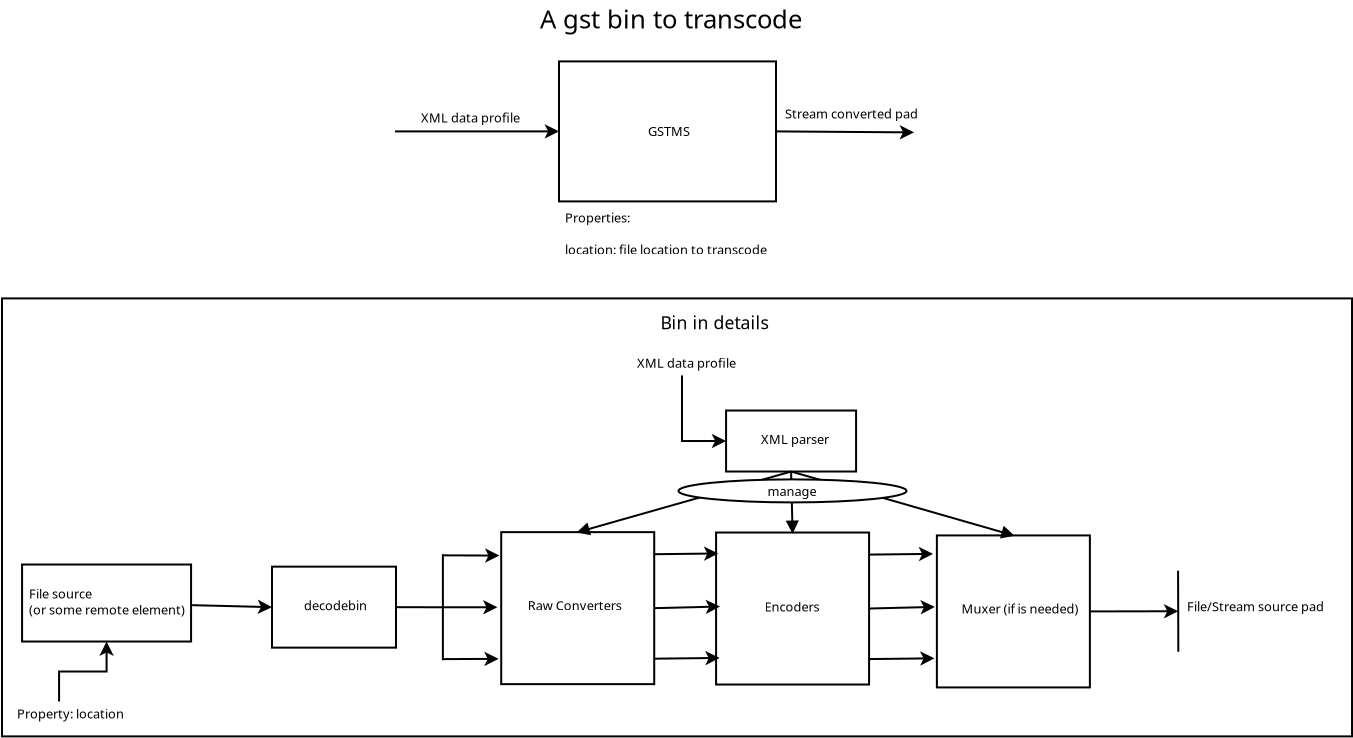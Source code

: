 <?xml version="1.0" encoding="UTF-8"?>
<dia:diagram xmlns:dia="http://www.lysator.liu.se/~alla/dia/">
  <dia:layer name="Background" visible="true">
    <dia:object type="Standard - Box" version="0" id="O0">
      <dia:attribute name="obj_pos">
        <dia:point val="-5.4,16.85"/>
      </dia:attribute>
      <dia:attribute name="obj_bb">
        <dia:rectangle val="-5.45,16.8;62.15,38.8"/>
      </dia:attribute>
      <dia:attribute name="elem_corner">
        <dia:point val="-5.4,16.85"/>
      </dia:attribute>
      <dia:attribute name="elem_width">
        <dia:real val="67.5"/>
      </dia:attribute>
      <dia:attribute name="elem_height">
        <dia:real val="21.9"/>
      </dia:attribute>
      <dia:attribute name="show_background">
        <dia:boolean val="true"/>
      </dia:attribute>
    </dia:object>
    <dia:object type="Standard - Line" version="0" id="O1">
      <dia:attribute name="obj_pos">
        <dia:point val="14.3,32.288"/>
      </dia:attribute>
      <dia:attribute name="obj_bb">
        <dia:rectangle val="14.25,32.237;16.694,32.344"/>
      </dia:attribute>
      <dia:attribute name="conn_endpoints">
        <dia:point val="14.3,32.288"/>
        <dia:point val="16.644,32.294"/>
      </dia:attribute>
      <dia:attribute name="numcp">
        <dia:int val="1"/>
      </dia:attribute>
      <dia:connections>
        <dia:connection handle="0" to="O18" connection="4"/>
        <dia:connection handle="1" to="O2" connection="0"/>
      </dia:connections>
    </dia:object>
    <dia:object type="Standard - Line" version="0" id="O2">
      <dia:attribute name="obj_pos">
        <dia:point val="16.644,29.644"/>
      </dia:attribute>
      <dia:attribute name="obj_bb">
        <dia:rectangle val="16.594,29.594;16.694,34.994"/>
      </dia:attribute>
      <dia:attribute name="conn_endpoints">
        <dia:point val="16.644,29.644"/>
        <dia:point val="16.644,34.944"/>
      </dia:attribute>
      <dia:attribute name="numcp">
        <dia:int val="1"/>
      </dia:attribute>
    </dia:object>
    <dia:object type="Standard - Line" version="0" id="O3">
      <dia:attribute name="obj_pos">
        <dia:point val="16.631,29.697"/>
      </dia:attribute>
      <dia:attribute name="obj_bb">
        <dia:rectangle val="16.581,29.209;19.521,30.21"/>
      </dia:attribute>
      <dia:attribute name="conn_endpoints">
        <dia:point val="16.631,29.697"/>
        <dia:point val="19.469,29.709"/>
      </dia:attribute>
      <dia:attribute name="numcp">
        <dia:int val="1"/>
      </dia:attribute>
      <dia:attribute name="end_arrow">
        <dia:enum val="22"/>
      </dia:attribute>
      <dia:attribute name="end_arrow_length">
        <dia:real val="0.5"/>
      </dia:attribute>
      <dia:attribute name="end_arrow_width">
        <dia:real val="0.5"/>
      </dia:attribute>
    </dia:object>
    <dia:object type="Standard - Line" version="0" id="O4">
      <dia:attribute name="obj_pos">
        <dia:point val="16.644,32.294"/>
      </dia:attribute>
      <dia:attribute name="obj_bb">
        <dia:rectangle val="16.594,31.792;19.421,32.792"/>
      </dia:attribute>
      <dia:attribute name="conn_endpoints">
        <dia:point val="16.644,32.294"/>
        <dia:point val="19.371,32.292"/>
      </dia:attribute>
      <dia:attribute name="numcp">
        <dia:int val="1"/>
      </dia:attribute>
      <dia:attribute name="end_arrow">
        <dia:enum val="22"/>
      </dia:attribute>
      <dia:attribute name="end_arrow_length">
        <dia:real val="0.5"/>
      </dia:attribute>
      <dia:attribute name="end_arrow_width">
        <dia:real val="0.5"/>
      </dia:attribute>
      <dia:connections>
        <dia:connection handle="0" to="O2" connection="0"/>
      </dia:connections>
    </dia:object>
    <dia:object type="Standard - Line" version="0" id="O5">
      <dia:attribute name="obj_pos">
        <dia:point val="16.675,34.885"/>
      </dia:attribute>
      <dia:attribute name="obj_bb">
        <dia:rectangle val="16.625,34.372;19.484,35.372"/>
      </dia:attribute>
      <dia:attribute name="conn_endpoints">
        <dia:point val="16.675,34.885"/>
        <dia:point val="19.431,34.872"/>
      </dia:attribute>
      <dia:attribute name="numcp">
        <dia:int val="1"/>
      </dia:attribute>
      <dia:attribute name="end_arrow">
        <dia:enum val="22"/>
      </dia:attribute>
      <dia:attribute name="end_arrow_length">
        <dia:real val="0.5"/>
      </dia:attribute>
      <dia:attribute name="end_arrow_width">
        <dia:real val="0.5"/>
      </dia:attribute>
    </dia:object>
    <dia:object type="Standard - Text" version="1" id="O6">
      <dia:attribute name="obj_pos">
        <dia:point val="21.5,3.35"/>
      </dia:attribute>
      <dia:attribute name="obj_bb">
        <dia:rectangle val="21.5,2.265;34.375,4.143"/>
      </dia:attribute>
      <dia:attribute name="text">
        <dia:composite type="text">
          <dia:attribute name="string">
            <dia:string>#A gst bin to transcode#</dia:string>
          </dia:attribute>
          <dia:attribute name="font">
            <dia:font family="sans" style="0" name="Helvetica"/>
          </dia:attribute>
          <dia:attribute name="height">
            <dia:real val="1.6"/>
          </dia:attribute>
          <dia:attribute name="pos">
            <dia:point val="21.5,3.35"/>
          </dia:attribute>
          <dia:attribute name="color">
            <dia:color val="#000000"/>
          </dia:attribute>
          <dia:attribute name="alignment">
            <dia:enum val="0"/>
          </dia:attribute>
        </dia:composite>
      </dia:attribute>
      <dia:attribute name="valign">
        <dia:enum val="3"/>
      </dia:attribute>
    </dia:object>
    <dia:object type="Standard - Box" version="0" id="O7">
      <dia:attribute name="obj_pos">
        <dia:point val="22.45,5"/>
      </dia:attribute>
      <dia:attribute name="obj_bb">
        <dia:rectangle val="22.4,4.95;33.35,12.05"/>
      </dia:attribute>
      <dia:attribute name="elem_corner">
        <dia:point val="22.45,5"/>
      </dia:attribute>
      <dia:attribute name="elem_width">
        <dia:real val="10.85"/>
      </dia:attribute>
      <dia:attribute name="elem_height">
        <dia:real val="7.0"/>
      </dia:attribute>
      <dia:attribute name="show_background">
        <dia:boolean val="true"/>
      </dia:attribute>
    </dia:object>
    <dia:object type="Standard - Text" version="1" id="O8">
      <dia:attribute name="obj_pos">
        <dia:point val="22.75,13.05"/>
      </dia:attribute>
      <dia:attribute name="obj_bb">
        <dia:rectangle val="22.75,12.555;32.7,15.182"/>
      </dia:attribute>
      <dia:attribute name="text">
        <dia:composite type="text">
          <dia:attribute name="string">
            <dia:string>#Properties:

location: file location to transcode#</dia:string>
          </dia:attribute>
          <dia:attribute name="font">
            <dia:font family="sans" style="0" name="Helvetica"/>
          </dia:attribute>
          <dia:attribute name="height">
            <dia:real val="0.8"/>
          </dia:attribute>
          <dia:attribute name="pos">
            <dia:point val="22.75,13.05"/>
          </dia:attribute>
          <dia:attribute name="color">
            <dia:color val="#000000"/>
          </dia:attribute>
          <dia:attribute name="alignment">
            <dia:enum val="0"/>
          </dia:attribute>
        </dia:composite>
      </dia:attribute>
      <dia:attribute name="valign">
        <dia:enum val="3"/>
      </dia:attribute>
    </dia:object>
    <dia:object type="Standard - Line" version="0" id="O9">
      <dia:attribute name="obj_pos">
        <dia:point val="14.25,8.5"/>
      </dia:attribute>
      <dia:attribute name="obj_bb">
        <dia:rectangle val="14.2,8;22.5,9"/>
      </dia:attribute>
      <dia:attribute name="conn_endpoints">
        <dia:point val="14.25,8.5"/>
        <dia:point val="22.45,8.5"/>
      </dia:attribute>
      <dia:attribute name="numcp">
        <dia:int val="1"/>
      </dia:attribute>
      <dia:attribute name="end_arrow">
        <dia:enum val="22"/>
      </dia:attribute>
      <dia:attribute name="end_arrow_length">
        <dia:real val="0.5"/>
      </dia:attribute>
      <dia:attribute name="end_arrow_width">
        <dia:real val="0.5"/>
      </dia:attribute>
      <dia:connections>
        <dia:connection handle="1" to="O7" connection="3"/>
      </dia:connections>
    </dia:object>
    <dia:object type="Standard - Text" version="1" id="O10">
      <dia:attribute name="obj_pos">
        <dia:point val="15.55,8.05"/>
      </dia:attribute>
      <dia:attribute name="obj_bb">
        <dia:rectangle val="15.55,7.508;20.305,8.447"/>
      </dia:attribute>
      <dia:attribute name="text">
        <dia:composite type="text">
          <dia:attribute name="string">
            <dia:string>#XML data profile#</dia:string>
          </dia:attribute>
          <dia:attribute name="font">
            <dia:font family="sans" style="0" name="Helvetica"/>
          </dia:attribute>
          <dia:attribute name="height">
            <dia:real val="0.8"/>
          </dia:attribute>
          <dia:attribute name="pos">
            <dia:point val="15.55,8.05"/>
          </dia:attribute>
          <dia:attribute name="color">
            <dia:color val="#000000"/>
          </dia:attribute>
          <dia:attribute name="alignment">
            <dia:enum val="0"/>
          </dia:attribute>
        </dia:composite>
      </dia:attribute>
      <dia:attribute name="valign">
        <dia:enum val="3"/>
      </dia:attribute>
    </dia:object>
    <dia:object type="Standard - Line" version="0" id="O11">
      <dia:attribute name="obj_pos">
        <dia:point val="33.3,8.5"/>
      </dia:attribute>
      <dia:attribute name="obj_bb">
        <dia:rectangle val="33.25,8.05;40.254,9.05"/>
      </dia:attribute>
      <dia:attribute name="conn_endpoints">
        <dia:point val="33.3,8.5"/>
        <dia:point val="40.2,8.55"/>
      </dia:attribute>
      <dia:attribute name="numcp">
        <dia:int val="1"/>
      </dia:attribute>
      <dia:attribute name="end_arrow">
        <dia:enum val="22"/>
      </dia:attribute>
      <dia:attribute name="end_arrow_length">
        <dia:real val="0.5"/>
      </dia:attribute>
      <dia:attribute name="end_arrow_width">
        <dia:real val="0.5"/>
      </dia:attribute>
      <dia:connections>
        <dia:connection handle="0" to="O7" connection="4"/>
      </dia:connections>
    </dia:object>
    <dia:object type="Standard - Text" version="1" id="O12">
      <dia:attribute name="obj_pos">
        <dia:point val="33.75,7.85"/>
      </dia:attribute>
      <dia:attribute name="obj_bb">
        <dia:rectangle val="33.75,7.308;40.278,8.248"/>
      </dia:attribute>
      <dia:attribute name="text">
        <dia:composite type="text">
          <dia:attribute name="string">
            <dia:string>#Stream converted pad#</dia:string>
          </dia:attribute>
          <dia:attribute name="font">
            <dia:font family="sans" style="0" name="Helvetica"/>
          </dia:attribute>
          <dia:attribute name="height">
            <dia:real val="0.8"/>
          </dia:attribute>
          <dia:attribute name="pos">
            <dia:point val="33.75,7.85"/>
          </dia:attribute>
          <dia:attribute name="color">
            <dia:color val="#000000"/>
          </dia:attribute>
          <dia:attribute name="alignment">
            <dia:enum val="0"/>
          </dia:attribute>
        </dia:composite>
      </dia:attribute>
      <dia:attribute name="valign">
        <dia:enum val="3"/>
      </dia:attribute>
    </dia:object>
    <dia:object type="Standard - Text" version="1" id="O13">
      <dia:attribute name="obj_pos">
        <dia:point val="27.525,18.387"/>
      </dia:attribute>
      <dia:attribute name="obj_bb">
        <dia:rectangle val="27.525,17.642;32.718,18.933"/>
      </dia:attribute>
      <dia:attribute name="text">
        <dia:composite type="text">
          <dia:attribute name="string">
            <dia:string>#Bin in details#</dia:string>
          </dia:attribute>
          <dia:attribute name="font">
            <dia:font family="sans" style="0" name="Helvetica"/>
          </dia:attribute>
          <dia:attribute name="height">
            <dia:real val="1.1"/>
          </dia:attribute>
          <dia:attribute name="pos">
            <dia:point val="27.525,18.387"/>
          </dia:attribute>
          <dia:attribute name="color">
            <dia:color val="#000000"/>
          </dia:attribute>
          <dia:attribute name="alignment">
            <dia:enum val="0"/>
          </dia:attribute>
        </dia:composite>
      </dia:attribute>
      <dia:attribute name="valign">
        <dia:enum val="3"/>
      </dia:attribute>
    </dia:object>
    <dia:object type="Standard - Text" version="1" id="O14">
      <dia:attribute name="obj_pos">
        <dia:point val="26.35,20.312"/>
      </dia:attribute>
      <dia:attribute name="obj_bb">
        <dia:rectangle val="26.35,19.77;31.105,20.71"/>
      </dia:attribute>
      <dia:attribute name="text">
        <dia:composite type="text">
          <dia:attribute name="string">
            <dia:string>#XML data profile#</dia:string>
          </dia:attribute>
          <dia:attribute name="font">
            <dia:font family="sans" style="0" name="Helvetica"/>
          </dia:attribute>
          <dia:attribute name="height">
            <dia:real val="0.8"/>
          </dia:attribute>
          <dia:attribute name="pos">
            <dia:point val="26.35,20.312"/>
          </dia:attribute>
          <dia:attribute name="color">
            <dia:color val="#000000"/>
          </dia:attribute>
          <dia:attribute name="alignment">
            <dia:enum val="0"/>
          </dia:attribute>
        </dia:composite>
      </dia:attribute>
      <dia:attribute name="valign">
        <dia:enum val="3"/>
      </dia:attribute>
    </dia:object>
    <dia:object type="Standard - ZigZagLine" version="1" id="O15">
      <dia:attribute name="obj_pos">
        <dia:point val="28.6,20.7"/>
      </dia:attribute>
      <dia:attribute name="obj_bb">
        <dia:rectangle val="28.55,20.7;30.854,24.481"/>
      </dia:attribute>
      <dia:attribute name="orth_points">
        <dia:point val="28.6,20.7"/>
        <dia:point val="28.6,20.7"/>
        <dia:point val="28.6,23.981"/>
        <dia:point val="30.804,23.981"/>
      </dia:attribute>
      <dia:attribute name="orth_orient">
        <dia:enum val="0"/>
        <dia:enum val="1"/>
        <dia:enum val="0"/>
      </dia:attribute>
      <dia:attribute name="autorouting">
        <dia:boolean val="false"/>
      </dia:attribute>
      <dia:attribute name="end_arrow">
        <dia:enum val="22"/>
      </dia:attribute>
      <dia:attribute name="end_arrow_length">
        <dia:real val="0.5"/>
      </dia:attribute>
      <dia:attribute name="end_arrow_width">
        <dia:real val="0.5"/>
      </dia:attribute>
      <dia:connections>
        <dia:connection handle="1" to="O23" connection="3"/>
      </dia:connections>
    </dia:object>
    <dia:object type="Standard - Box" version="0" id="O16">
      <dia:attribute name="obj_pos">
        <dia:point val="-4.396,30.156"/>
      </dia:attribute>
      <dia:attribute name="obj_bb">
        <dia:rectangle val="-4.446,30.106;4.104,34.056"/>
      </dia:attribute>
      <dia:attribute name="elem_corner">
        <dia:point val="-4.396,30.156"/>
      </dia:attribute>
      <dia:attribute name="elem_width">
        <dia:real val="8.45"/>
      </dia:attribute>
      <dia:attribute name="elem_height">
        <dia:real val="3.85"/>
      </dia:attribute>
      <dia:attribute name="show_background">
        <dia:boolean val="true"/>
      </dia:attribute>
    </dia:object>
    <dia:object type="Standard - Text" version="1" id="O17">
      <dia:attribute name="obj_pos">
        <dia:point val="-4.046,31.856"/>
      </dia:attribute>
      <dia:attribute name="obj_bb">
        <dia:rectangle val="-4.046,31.314;3.659,33.054"/>
      </dia:attribute>
      <dia:attribute name="text">
        <dia:composite type="text">
          <dia:attribute name="string">
            <dia:string>#File source
(or some remote element)#</dia:string>
          </dia:attribute>
          <dia:attribute name="font">
            <dia:font family="sans" style="0" name="Helvetica"/>
          </dia:attribute>
          <dia:attribute name="height">
            <dia:real val="0.8"/>
          </dia:attribute>
          <dia:attribute name="pos">
            <dia:point val="-4.046,31.856"/>
          </dia:attribute>
          <dia:attribute name="color">
            <dia:color val="#000000"/>
          </dia:attribute>
          <dia:attribute name="alignment">
            <dia:enum val="0"/>
          </dia:attribute>
        </dia:composite>
      </dia:attribute>
      <dia:attribute name="valign">
        <dia:enum val="3"/>
      </dia:attribute>
    </dia:object>
    <dia:group>
      <dia:object type="Standard - Box" version="0" id="O18">
        <dia:attribute name="obj_pos">
          <dia:point val="8.1,30.262"/>
        </dia:attribute>
        <dia:attribute name="obj_bb">
          <dia:rectangle val="8.05,30.212;14.35,34.362"/>
        </dia:attribute>
        <dia:attribute name="elem_corner">
          <dia:point val="8.1,30.262"/>
        </dia:attribute>
        <dia:attribute name="elem_width">
          <dia:real val="6.2"/>
        </dia:attribute>
        <dia:attribute name="elem_height">
          <dia:real val="4.05"/>
        </dia:attribute>
        <dia:attribute name="show_background">
          <dia:boolean val="true"/>
        </dia:attribute>
      </dia:object>
      <dia:object type="Standard - Text" version="1" id="O19">
        <dia:attribute name="obj_pos">
          <dia:point val="9.7,32.438"/>
        </dia:attribute>
        <dia:attribute name="obj_bb">
          <dia:rectangle val="9.7,31.895;12.74,32.835"/>
        </dia:attribute>
        <dia:attribute name="text">
          <dia:composite type="text">
            <dia:attribute name="string">
              <dia:string>#decodebin#</dia:string>
            </dia:attribute>
            <dia:attribute name="font">
              <dia:font family="sans" style="0" name="Helvetica"/>
            </dia:attribute>
            <dia:attribute name="height">
              <dia:real val="0.8"/>
            </dia:attribute>
            <dia:attribute name="pos">
              <dia:point val="9.7,32.438"/>
            </dia:attribute>
            <dia:attribute name="color">
              <dia:color val="#000000"/>
            </dia:attribute>
            <dia:attribute name="alignment">
              <dia:enum val="0"/>
            </dia:attribute>
          </dia:composite>
        </dia:attribute>
        <dia:attribute name="valign">
          <dia:enum val="3"/>
        </dia:attribute>
      </dia:object>
    </dia:group>
    <dia:object type="Standard - ZigZagLine" version="1" id="O20">
      <dia:attribute name="obj_pos">
        <dia:point val="-2.546,37.006"/>
      </dia:attribute>
      <dia:attribute name="obj_bb">
        <dia:rectangle val="-2.596,33.956;0.329,37.056"/>
      </dia:attribute>
      <dia:attribute name="orth_points">
        <dia:point val="-2.546,37.006"/>
        <dia:point val="-2.546,35.506"/>
        <dia:point val="-0.171,35.506"/>
        <dia:point val="-0.171,34.006"/>
      </dia:attribute>
      <dia:attribute name="orth_orient">
        <dia:enum val="1"/>
        <dia:enum val="0"/>
        <dia:enum val="1"/>
      </dia:attribute>
      <dia:attribute name="autorouting">
        <dia:boolean val="true"/>
      </dia:attribute>
      <dia:attribute name="end_arrow">
        <dia:enum val="22"/>
      </dia:attribute>
      <dia:attribute name="end_arrow_length">
        <dia:real val="0.5"/>
      </dia:attribute>
      <dia:attribute name="end_arrow_width">
        <dia:real val="0.5"/>
      </dia:attribute>
      <dia:connections>
        <dia:connection handle="1" to="O16" connection="6"/>
      </dia:connections>
    </dia:object>
    <dia:object type="Standard - Text" version="1" id="O21">
      <dia:attribute name="obj_pos">
        <dia:point val="-4.646,37.856"/>
      </dia:attribute>
      <dia:attribute name="obj_bb">
        <dia:rectangle val="-4.646,37.314;0.479,38.254"/>
      </dia:attribute>
      <dia:attribute name="text">
        <dia:composite type="text">
          <dia:attribute name="string">
            <dia:string>#Property: location#</dia:string>
          </dia:attribute>
          <dia:attribute name="font">
            <dia:font family="sans" style="0" name="Helvetica"/>
          </dia:attribute>
          <dia:attribute name="height">
            <dia:real val="0.8"/>
          </dia:attribute>
          <dia:attribute name="pos">
            <dia:point val="-4.646,37.856"/>
          </dia:attribute>
          <dia:attribute name="color">
            <dia:color val="#000000"/>
          </dia:attribute>
          <dia:attribute name="alignment">
            <dia:enum val="0"/>
          </dia:attribute>
        </dia:composite>
      </dia:attribute>
      <dia:attribute name="valign">
        <dia:enum val="3"/>
      </dia:attribute>
    </dia:object>
    <dia:object type="Standard - Line" version="0" id="O22">
      <dia:attribute name="obj_pos">
        <dia:point val="4.104,32.188"/>
      </dia:attribute>
      <dia:attribute name="obj_bb">
        <dia:rectangle val="4.053,31.786;8.162,32.789"/>
      </dia:attribute>
      <dia:attribute name="conn_endpoints">
        <dia:point val="4.104,32.188"/>
        <dia:point val="8.1,32.288"/>
      </dia:attribute>
      <dia:attribute name="numcp">
        <dia:int val="1"/>
      </dia:attribute>
      <dia:attribute name="end_arrow">
        <dia:enum val="22"/>
      </dia:attribute>
      <dia:attribute name="end_arrow_length">
        <dia:real val="0.5"/>
      </dia:attribute>
      <dia:attribute name="end_arrow_width">
        <dia:real val="0.5"/>
      </dia:attribute>
      <dia:connections>
        <dia:connection handle="0" to="O16" connection="8"/>
        <dia:connection handle="1" to="O18" connection="3"/>
      </dia:connections>
    </dia:object>
    <dia:object type="Standard - Box" version="0" id="O23">
      <dia:attribute name="obj_pos">
        <dia:point val="30.804,22.456"/>
      </dia:attribute>
      <dia:attribute name="obj_bb">
        <dia:rectangle val="30.754,22.406;37.354,25.556"/>
      </dia:attribute>
      <dia:attribute name="elem_corner">
        <dia:point val="30.804,22.456"/>
      </dia:attribute>
      <dia:attribute name="elem_width">
        <dia:real val="6.5"/>
      </dia:attribute>
      <dia:attribute name="elem_height">
        <dia:real val="3.05"/>
      </dia:attribute>
      <dia:attribute name="show_background">
        <dia:boolean val="true"/>
      </dia:attribute>
    </dia:object>
    <dia:object type="Standard - Text" version="1" id="O24">
      <dia:attribute name="obj_pos">
        <dia:point val="32.554,24.131"/>
      </dia:attribute>
      <dia:attribute name="obj_bb">
        <dia:rectangle val="32.554,23.572;35.856,24.563"/>
      </dia:attribute>
      <dia:attribute name="text">
        <dia:composite type="text">
          <dia:attribute name="string">
            <dia:string>#XML parser#</dia:string>
          </dia:attribute>
          <dia:attribute name="font">
            <dia:font family="sans" style="0" name="Helvetica"/>
          </dia:attribute>
          <dia:attribute name="height">
            <dia:real val="0.8"/>
          </dia:attribute>
          <dia:attribute name="pos">
            <dia:point val="32.554,24.131"/>
          </dia:attribute>
          <dia:attribute name="color">
            <dia:color val="#000000"/>
          </dia:attribute>
          <dia:attribute name="alignment">
            <dia:enum val="0"/>
          </dia:attribute>
        </dia:composite>
      </dia:attribute>
      <dia:attribute name="valign">
        <dia:enum val="3"/>
      </dia:attribute>
    </dia:object>
    <dia:group>
      <dia:object type="Standard - Box" version="0" id="O25">
        <dia:attribute name="obj_pos">
          <dia:point val="30.304,28.556"/>
        </dia:attribute>
        <dia:attribute name="obj_bb">
          <dia:rectangle val="30.254,28.506;38.004,36.206"/>
        </dia:attribute>
        <dia:attribute name="elem_corner">
          <dia:point val="30.304,28.556"/>
        </dia:attribute>
        <dia:attribute name="elem_width">
          <dia:real val="7.65"/>
        </dia:attribute>
        <dia:attribute name="elem_height">
          <dia:real val="7.6"/>
        </dia:attribute>
        <dia:attribute name="show_background">
          <dia:boolean val="true"/>
        </dia:attribute>
      </dia:object>
      <dia:object type="Standard - Text" version="1" id="O26">
        <dia:attribute name="obj_pos">
          <dia:point val="32.729,32.506"/>
        </dia:attribute>
        <dia:attribute name="obj_bb">
          <dia:rectangle val="32.729,31.964;35.419,32.904"/>
        </dia:attribute>
        <dia:attribute name="text">
          <dia:composite type="text">
            <dia:attribute name="string">
              <dia:string>#Encoders#</dia:string>
            </dia:attribute>
            <dia:attribute name="font">
              <dia:font family="sans" style="0" name="Helvetica"/>
            </dia:attribute>
            <dia:attribute name="height">
              <dia:real val="0.8"/>
            </dia:attribute>
            <dia:attribute name="pos">
              <dia:point val="32.729,32.506"/>
            </dia:attribute>
            <dia:attribute name="color">
              <dia:color val="#000000"/>
            </dia:attribute>
            <dia:attribute name="alignment">
              <dia:enum val="0"/>
            </dia:attribute>
          </dia:composite>
        </dia:attribute>
        <dia:attribute name="valign">
          <dia:enum val="3"/>
        </dia:attribute>
      </dia:object>
    </dia:group>
    <dia:object type="Standard - Box" version="0" id="O27">
      <dia:attribute name="obj_pos">
        <dia:point val="41.344,28.701"/>
      </dia:attribute>
      <dia:attribute name="obj_bb">
        <dia:rectangle val="41.294,28.651;49.044,36.351"/>
      </dia:attribute>
      <dia:attribute name="elem_corner">
        <dia:point val="41.344,28.701"/>
      </dia:attribute>
      <dia:attribute name="elem_width">
        <dia:real val="7.65"/>
      </dia:attribute>
      <dia:attribute name="elem_height">
        <dia:real val="7.6"/>
      </dia:attribute>
      <dia:attribute name="show_background">
        <dia:boolean val="true"/>
      </dia:attribute>
    </dia:object>
    <dia:object type="Standard - Text" version="1" id="O28">
      <dia:attribute name="obj_pos">
        <dia:point val="42.569,32.601"/>
      </dia:attribute>
      <dia:attribute name="obj_bb">
        <dia:rectangle val="42.569,32.059;48.404,32.999"/>
      </dia:attribute>
      <dia:attribute name="text">
        <dia:composite type="text">
          <dia:attribute name="string">
            <dia:string>#Muxer (if is needed)#</dia:string>
          </dia:attribute>
          <dia:attribute name="font">
            <dia:font family="sans" style="0" name="Helvetica"/>
          </dia:attribute>
          <dia:attribute name="height">
            <dia:real val="0.8"/>
          </dia:attribute>
          <dia:attribute name="pos">
            <dia:point val="42.569,32.601"/>
          </dia:attribute>
          <dia:attribute name="color">
            <dia:color val="#000000"/>
          </dia:attribute>
          <dia:attribute name="alignment">
            <dia:enum val="0"/>
          </dia:attribute>
        </dia:composite>
      </dia:attribute>
      <dia:attribute name="valign">
        <dia:enum val="3"/>
      </dia:attribute>
    </dia:object>
    <dia:object type="Standard - Line" version="0" id="O29">
      <dia:attribute name="obj_pos">
        <dia:point val="37.954,32.356"/>
      </dia:attribute>
      <dia:attribute name="obj_bb">
        <dia:rectangle val="37.903,31.774;41.306,32.776"/>
      </dia:attribute>
      <dia:attribute name="conn_endpoints">
        <dia:point val="37.954,32.356"/>
        <dia:point val="41.244,32.275"/>
      </dia:attribute>
      <dia:attribute name="numcp">
        <dia:int val="1"/>
      </dia:attribute>
      <dia:attribute name="end_arrow">
        <dia:enum val="22"/>
      </dia:attribute>
      <dia:attribute name="end_arrow_length">
        <dia:real val="0.5"/>
      </dia:attribute>
      <dia:attribute name="end_arrow_width">
        <dia:real val="0.5"/>
      </dia:attribute>
      <dia:connections>
        <dia:connection handle="0" to="O25" connection="4"/>
      </dia:connections>
    </dia:object>
    <dia:object type="Standard - Line" version="0" id="O30">
      <dia:attribute name="obj_pos">
        <dia:point val="37.914,29.66"/>
      </dia:attribute>
      <dia:attribute name="obj_bb">
        <dia:rectangle val="37.864,29.122;41.211,30.123"/>
      </dia:attribute>
      <dia:attribute name="conn_endpoints">
        <dia:point val="37.914,29.66"/>
        <dia:point val="41.155,29.623"/>
      </dia:attribute>
      <dia:attribute name="numcp">
        <dia:int val="1"/>
      </dia:attribute>
      <dia:attribute name="end_arrow">
        <dia:enum val="22"/>
      </dia:attribute>
      <dia:attribute name="end_arrow_length">
        <dia:real val="0.5"/>
      </dia:attribute>
      <dia:attribute name="end_arrow_width">
        <dia:real val="0.5"/>
      </dia:attribute>
    </dia:object>
    <dia:object type="Standard - Line" version="0" id="O31">
      <dia:attribute name="obj_pos">
        <dia:point val="37.984,34.883"/>
      </dia:attribute>
      <dia:attribute name="obj_bb">
        <dia:rectangle val="37.934,34.345;41.281,35.346"/>
      </dia:attribute>
      <dia:attribute name="conn_endpoints">
        <dia:point val="37.984,34.883"/>
        <dia:point val="41.225,34.846"/>
      </dia:attribute>
      <dia:attribute name="numcp">
        <dia:int val="1"/>
      </dia:attribute>
      <dia:attribute name="end_arrow">
        <dia:enum val="22"/>
      </dia:attribute>
      <dia:attribute name="end_arrow_length">
        <dia:real val="0.5"/>
      </dia:attribute>
      <dia:attribute name="end_arrow_width">
        <dia:real val="0.5"/>
      </dia:attribute>
    </dia:object>
    <dia:object type="Standard - Line" version="0" id="O32">
      <dia:attribute name="obj_pos">
        <dia:point val="48.994,32.501"/>
      </dia:attribute>
      <dia:attribute name="obj_bb">
        <dia:rectangle val="48.944,31.992;53.461,32.992"/>
      </dia:attribute>
      <dia:attribute name="conn_endpoints">
        <dia:point val="48.994,32.501"/>
        <dia:point val="53.41,32.492"/>
      </dia:attribute>
      <dia:attribute name="numcp">
        <dia:int val="1"/>
      </dia:attribute>
      <dia:attribute name="end_arrow">
        <dia:enum val="22"/>
      </dia:attribute>
      <dia:attribute name="end_arrow_length">
        <dia:real val="0.5"/>
      </dia:attribute>
      <dia:attribute name="end_arrow_width">
        <dia:real val="0.5"/>
      </dia:attribute>
      <dia:connections>
        <dia:connection handle="0" to="O27" connection="4"/>
        <dia:connection handle="1" to="O33" connection="0"/>
      </dia:connections>
    </dia:object>
    <dia:object type="Standard - Line" version="0" id="O33">
      <dia:attribute name="obj_pos">
        <dia:point val="53.404,30.467"/>
      </dia:attribute>
      <dia:attribute name="obj_bb">
        <dia:rectangle val="53.354,30.417;53.467,34.567"/>
      </dia:attribute>
      <dia:attribute name="conn_endpoints">
        <dia:point val="53.404,30.467"/>
        <dia:point val="53.416,34.517"/>
      </dia:attribute>
      <dia:attribute name="numcp">
        <dia:int val="1"/>
      </dia:attribute>
    </dia:object>
    <dia:object type="Standard - Text" version="1" id="O34">
      <dia:attribute name="obj_pos">
        <dia:point val="53.844,32.492"/>
      </dia:attribute>
      <dia:attribute name="obj_bb">
        <dia:rectangle val="53.844,31.95;60.537,32.89"/>
      </dia:attribute>
      <dia:attribute name="text">
        <dia:composite type="text">
          <dia:attribute name="string">
            <dia:string>#File/Stream source pad#</dia:string>
          </dia:attribute>
          <dia:attribute name="font">
            <dia:font family="sans" style="0" name="Helvetica"/>
          </dia:attribute>
          <dia:attribute name="height">
            <dia:real val="0.8"/>
          </dia:attribute>
          <dia:attribute name="pos">
            <dia:point val="53.844,32.492"/>
          </dia:attribute>
          <dia:attribute name="color">
            <dia:color val="#000000"/>
          </dia:attribute>
          <dia:attribute name="alignment">
            <dia:enum val="0"/>
          </dia:attribute>
        </dia:composite>
      </dia:attribute>
      <dia:attribute name="valign">
        <dia:enum val="3"/>
      </dia:attribute>
    </dia:object>
    <dia:object type="Standard - Text" version="1" id="O35">
      <dia:attribute name="obj_pos">
        <dia:point val="26.9,8.725"/>
      </dia:attribute>
      <dia:attribute name="obj_bb">
        <dia:rectangle val="26.9,8.182;28.953,9.123"/>
      </dia:attribute>
      <dia:attribute name="text">
        <dia:composite type="text">
          <dia:attribute name="string">
            <dia:string>#GSTMS#</dia:string>
          </dia:attribute>
          <dia:attribute name="font">
            <dia:font family="sans" style="0" name="Helvetica"/>
          </dia:attribute>
          <dia:attribute name="height">
            <dia:real val="0.8"/>
          </dia:attribute>
          <dia:attribute name="pos">
            <dia:point val="26.9,8.725"/>
          </dia:attribute>
          <dia:attribute name="color">
            <dia:color val="#000000"/>
          </dia:attribute>
          <dia:attribute name="alignment">
            <dia:enum val="0"/>
          </dia:attribute>
        </dia:composite>
      </dia:attribute>
      <dia:attribute name="valign">
        <dia:enum val="3"/>
      </dia:attribute>
    </dia:object>
    <dia:object type="Standard - Line" version="0" id="O36">
      <dia:attribute name="obj_pos">
        <dia:point val="34.054,25.506"/>
      </dia:attribute>
      <dia:attribute name="obj_bb">
        <dia:rectangle val="33.628,25.455;34.63,28.619"/>
      </dia:attribute>
      <dia:attribute name="conn_endpoints">
        <dia:point val="34.054,25.506"/>
        <dia:point val="34.129,28.556"/>
      </dia:attribute>
      <dia:attribute name="numcp">
        <dia:int val="1"/>
      </dia:attribute>
      <dia:attribute name="end_arrow">
        <dia:enum val="3"/>
      </dia:attribute>
      <dia:attribute name="end_arrow_length">
        <dia:real val="0.5"/>
      </dia:attribute>
      <dia:attribute name="end_arrow_width">
        <dia:real val="0.5"/>
      </dia:attribute>
      <dia:connections>
        <dia:connection handle="0" to="O23" connection="6"/>
        <dia:connection handle="1" to="O25" connection="1"/>
      </dia:connections>
    </dia:object>
    <dia:object type="Standard - Line" version="0" id="O37">
      <dia:attribute name="obj_pos">
        <dia:point val="34.054,25.506"/>
      </dia:attribute>
      <dia:attribute name="obj_bb">
        <dia:rectangle val="33.992,25.444;45.355,29.196"/>
      </dia:attribute>
      <dia:attribute name="conn_endpoints">
        <dia:point val="34.054,25.506"/>
        <dia:point val="45.169,28.701"/>
      </dia:attribute>
      <dia:attribute name="numcp">
        <dia:int val="1"/>
      </dia:attribute>
      <dia:attribute name="end_arrow">
        <dia:enum val="3"/>
      </dia:attribute>
      <dia:attribute name="end_arrow_length">
        <dia:real val="0.5"/>
      </dia:attribute>
      <dia:attribute name="end_arrow_width">
        <dia:real val="0.5"/>
      </dia:attribute>
      <dia:connections>
        <dia:connection handle="0" to="O23" connection="6"/>
        <dia:connection handle="1" to="O27" connection="1"/>
      </dia:connections>
    </dia:object>
    <dia:object type="Standard - Box" version="0" id="O38">
      <dia:attribute name="obj_pos">
        <dia:point val="19.561,28.537"/>
      </dia:attribute>
      <dia:attribute name="obj_bb">
        <dia:rectangle val="19.511,28.487;27.261,36.187"/>
      </dia:attribute>
      <dia:attribute name="elem_corner">
        <dia:point val="19.561,28.537"/>
      </dia:attribute>
      <dia:attribute name="elem_width">
        <dia:real val="7.65"/>
      </dia:attribute>
      <dia:attribute name="elem_height">
        <dia:real val="7.6"/>
      </dia:attribute>
      <dia:attribute name="show_background">
        <dia:boolean val="true"/>
      </dia:attribute>
    </dia:object>
    <dia:object type="Standard - Text" version="1" id="O39">
      <dia:attribute name="obj_pos">
        <dia:point val="20.886,32.437"/>
      </dia:attribute>
      <dia:attribute name="obj_bb">
        <dia:rectangle val="20.886,31.895;25.511,32.835"/>
      </dia:attribute>
      <dia:attribute name="text">
        <dia:composite type="text">
          <dia:attribute name="string">
            <dia:string>#Raw Converters#</dia:string>
          </dia:attribute>
          <dia:attribute name="font">
            <dia:font family="sans" style="0" name="Helvetica"/>
          </dia:attribute>
          <dia:attribute name="height">
            <dia:real val="0.8"/>
          </dia:attribute>
          <dia:attribute name="pos">
            <dia:point val="20.886,32.437"/>
          </dia:attribute>
          <dia:attribute name="color">
            <dia:color val="#000000"/>
          </dia:attribute>
          <dia:attribute name="alignment">
            <dia:enum val="0"/>
          </dia:attribute>
        </dia:composite>
      </dia:attribute>
      <dia:attribute name="valign">
        <dia:enum val="3"/>
      </dia:attribute>
    </dia:object>
    <dia:object type="Standard - Line" version="0" id="O40">
      <dia:attribute name="obj_pos">
        <dia:point val="27.211,32.337"/>
      </dia:attribute>
      <dia:attribute name="obj_bb">
        <dia:rectangle val="27.16,31.755;30.563,32.757"/>
      </dia:attribute>
      <dia:attribute name="conn_endpoints">
        <dia:point val="27.211,32.337"/>
        <dia:point val="30.501,32.256"/>
      </dia:attribute>
      <dia:attribute name="numcp">
        <dia:int val="1"/>
      </dia:attribute>
      <dia:attribute name="end_arrow">
        <dia:enum val="22"/>
      </dia:attribute>
      <dia:attribute name="end_arrow_length">
        <dia:real val="0.5"/>
      </dia:attribute>
      <dia:attribute name="end_arrow_width">
        <dia:real val="0.5"/>
      </dia:attribute>
      <dia:connections>
        <dia:connection handle="0" to="O38" connection="4"/>
      </dia:connections>
    </dia:object>
    <dia:object type="Standard - Line" version="0" id="O41">
      <dia:attribute name="obj_pos">
        <dia:point val="27.172,29.641"/>
      </dia:attribute>
      <dia:attribute name="obj_bb">
        <dia:rectangle val="27.121,29.104;30.468,30.105"/>
      </dia:attribute>
      <dia:attribute name="conn_endpoints">
        <dia:point val="27.172,29.641"/>
        <dia:point val="30.412,29.604"/>
      </dia:attribute>
      <dia:attribute name="numcp">
        <dia:int val="1"/>
      </dia:attribute>
      <dia:attribute name="end_arrow">
        <dia:enum val="22"/>
      </dia:attribute>
      <dia:attribute name="end_arrow_length">
        <dia:real val="0.5"/>
      </dia:attribute>
      <dia:attribute name="end_arrow_width">
        <dia:real val="0.5"/>
      </dia:attribute>
    </dia:object>
    <dia:object type="Standard - Line" version="0" id="O42">
      <dia:attribute name="obj_pos">
        <dia:point val="27.241,34.864"/>
      </dia:attribute>
      <dia:attribute name="obj_bb">
        <dia:rectangle val="27.191,34.326;30.538,35.327"/>
      </dia:attribute>
      <dia:attribute name="conn_endpoints">
        <dia:point val="27.241,34.864"/>
        <dia:point val="30.482,34.827"/>
      </dia:attribute>
      <dia:attribute name="numcp">
        <dia:int val="1"/>
      </dia:attribute>
      <dia:attribute name="end_arrow">
        <dia:enum val="22"/>
      </dia:attribute>
      <dia:attribute name="end_arrow_length">
        <dia:real val="0.5"/>
      </dia:attribute>
      <dia:attribute name="end_arrow_width">
        <dia:real val="0.5"/>
      </dia:attribute>
    </dia:object>
    <dia:object type="Standard - Line" version="0" id="O43">
      <dia:attribute name="obj_pos">
        <dia:point val="34.054,25.506"/>
      </dia:attribute>
      <dia:attribute name="obj_bb">
        <dia:rectangle val="23.201,25.445;34.115,29.032"/>
      </dia:attribute>
      <dia:attribute name="conn_endpoints">
        <dia:point val="34.054,25.506"/>
        <dia:point val="23.386,28.537"/>
      </dia:attribute>
      <dia:attribute name="numcp">
        <dia:int val="1"/>
      </dia:attribute>
      <dia:attribute name="end_arrow">
        <dia:enum val="3"/>
      </dia:attribute>
      <dia:attribute name="end_arrow_length">
        <dia:real val="0.5"/>
      </dia:attribute>
      <dia:attribute name="end_arrow_width">
        <dia:real val="0.5"/>
      </dia:attribute>
      <dia:connections>
        <dia:connection handle="0" to="O23" connection="6"/>
        <dia:connection handle="1" to="O38" connection="1"/>
      </dia:connections>
    </dia:object>
    <dia:object type="Standard - Ellipse" version="0" id="O44">
      <dia:attribute name="obj_pos">
        <dia:point val="28.425,25.9"/>
      </dia:attribute>
      <dia:attribute name="obj_bb">
        <dia:rectangle val="28.375,25.85;39.875,27.1"/>
      </dia:attribute>
      <dia:attribute name="elem_corner">
        <dia:point val="28.425,25.9"/>
      </dia:attribute>
      <dia:attribute name="elem_width">
        <dia:real val="11.4"/>
      </dia:attribute>
      <dia:attribute name="elem_height">
        <dia:real val="1.15"/>
      </dia:attribute>
    </dia:object>
    <dia:object type="Standard - Text" version="1" id="O45">
      <dia:attribute name="obj_pos">
        <dia:point val="32.875,26.725"/>
      </dia:attribute>
      <dia:attribute name="obj_bb">
        <dia:rectangle val="32.875,26.165;35.275,27.157"/>
      </dia:attribute>
      <dia:attribute name="text">
        <dia:composite type="text">
          <dia:attribute name="string">
            <dia:string>#manage#</dia:string>
          </dia:attribute>
          <dia:attribute name="font">
            <dia:font family="sans" style="0" name="Helvetica"/>
          </dia:attribute>
          <dia:attribute name="height">
            <dia:real val="0.8"/>
          </dia:attribute>
          <dia:attribute name="pos">
            <dia:point val="32.875,26.725"/>
          </dia:attribute>
          <dia:attribute name="color">
            <dia:color val="#000000"/>
          </dia:attribute>
          <dia:attribute name="alignment">
            <dia:enum val="0"/>
          </dia:attribute>
        </dia:composite>
      </dia:attribute>
      <dia:attribute name="valign">
        <dia:enum val="3"/>
      </dia:attribute>
    </dia:object>
  </dia:layer>
</dia:diagram>
